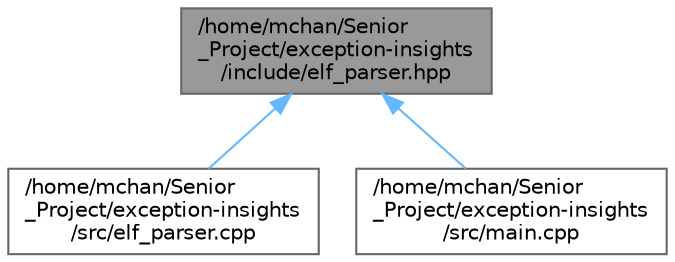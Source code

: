 digraph "/home/mchan/Senior_Project/exception-insights/include/elf_parser.hpp"
{
 // LATEX_PDF_SIZE
  bgcolor="transparent";
  edge [fontname=Helvetica,fontsize=10,labelfontname=Helvetica,labelfontsize=10];
  node [fontname=Helvetica,fontsize=10,shape=box,height=0.2,width=0.4];
  Node1 [id="Node000001",label="/home/mchan/Senior\l_Project/exception-insights\l/include/elf_parser.hpp",height=0.2,width=0.4,color="gray40", fillcolor="grey60", style="filled", fontcolor="black",tooltip="ELF file parser header file."];
  Node1 -> Node2 [id="edge3_Node000001_Node000002",dir="back",color="steelblue1",style="solid",tooltip=" "];
  Node2 [id="Node000002",label="/home/mchan/Senior\l_Project/exception-insights\l/src/elf_parser.cpp",height=0.2,width=0.4,color="grey40", fillcolor="white", style="filled",URL="$elf__parser_8cpp.html",tooltip="ELF file parser implementation file."];
  Node1 -> Node3 [id="edge4_Node000001_Node000003",dir="back",color="steelblue1",style="solid",tooltip=" "];
  Node3 [id="Node000003",label="/home/mchan/Senior\l_Project/exception-insights\l/src/main.cpp",height=0.2,width=0.4,color="grey40", fillcolor="white", style="filled",URL="$main_8cpp.html",tooltip="main file of SAFE"];
}
